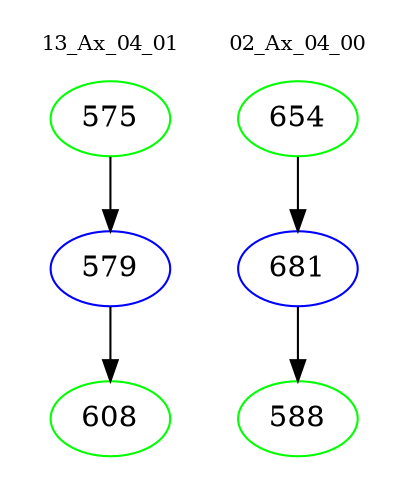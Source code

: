 digraph{
subgraph cluster_0 {
color = white
label = "13_Ax_04_01";
fontsize=10;
T0_575 [label="575", color="green"]
T0_575 -> T0_579 [color="black"]
T0_579 [label="579", color="blue"]
T0_579 -> T0_608 [color="black"]
T0_608 [label="608", color="green"]
}
subgraph cluster_1 {
color = white
label = "02_Ax_04_00";
fontsize=10;
T1_654 [label="654", color="green"]
T1_654 -> T1_681 [color="black"]
T1_681 [label="681", color="blue"]
T1_681 -> T1_588 [color="black"]
T1_588 [label="588", color="green"]
}
}
